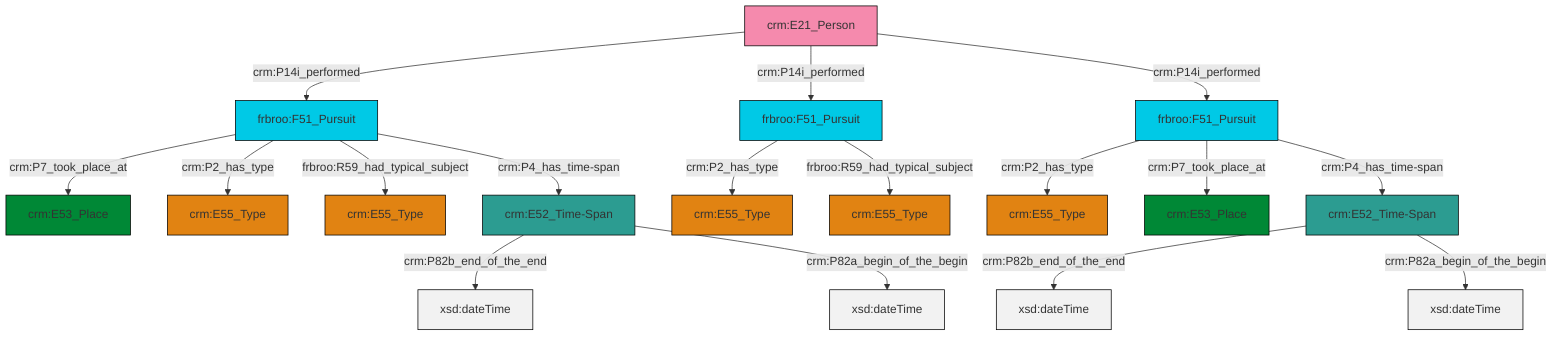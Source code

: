 graph TD
classDef Literal fill:#f2f2f2,stroke:#000000;
classDef CRM_Entity fill:#FFFFFF,stroke:#000000;
classDef Temporal_Entity fill:#00C9E6, stroke:#000000;
classDef Type fill:#E18312, stroke:#000000;
classDef Time-Span fill:#2C9C91, stroke:#000000;
classDef Appellation fill:#FFEB7F, stroke:#000000;
classDef Place fill:#008836, stroke:#000000;
classDef Persistent_Item fill:#B266B2, stroke:#000000;
classDef Conceptual_Object fill:#FFD700, stroke:#000000;
classDef Physical_Thing fill:#D2B48C, stroke:#000000;
classDef Actor fill:#f58aad, stroke:#000000;
classDef PC_Classes fill:#4ce600, stroke:#000000;
classDef Multi fill:#cccccc,stroke:#000000;

2["crm:E52_Time-Span"]:::Time-Span -->|crm:P82b_end_of_the_end| 3[xsd:dateTime]:::Literal
6["frbroo:F51_Pursuit"]:::Temporal_Entity -->|crm:P2_has_type| 4["crm:E55_Type"]:::Type
9["crm:E52_Time-Span"]:::Time-Span -->|crm:P82b_end_of_the_end| 10[xsd:dateTime]:::Literal
0["frbroo:F51_Pursuit"]:::Temporal_Entity -->|crm:P7_took_place_at| 7["crm:E53_Place"]:::Place
6["frbroo:F51_Pursuit"]:::Temporal_Entity -->|crm:P7_took_place_at| 16["crm:E53_Place"]:::Place
17["frbroo:F51_Pursuit"]:::Temporal_Entity -->|crm:P2_has_type| 14["crm:E55_Type"]:::Type
11["crm:E21_Person"]:::Actor -->|crm:P14i_performed| 0["frbroo:F51_Pursuit"]:::Temporal_Entity
0["frbroo:F51_Pursuit"]:::Temporal_Entity -->|crm:P2_has_type| 19["crm:E55_Type"]:::Type
11["crm:E21_Person"]:::Actor -->|crm:P14i_performed| 17["frbroo:F51_Pursuit"]:::Temporal_Entity
9["crm:E52_Time-Span"]:::Time-Span -->|crm:P82a_begin_of_the_begin| 21[xsd:dateTime]:::Literal
2["crm:E52_Time-Span"]:::Time-Span -->|crm:P82a_begin_of_the_begin| 22[xsd:dateTime]:::Literal
0["frbroo:F51_Pursuit"]:::Temporal_Entity -->|frbroo:R59_had_typical_subject| 23["crm:E55_Type"]:::Type
6["frbroo:F51_Pursuit"]:::Temporal_Entity -->|crm:P4_has_time-span| 2["crm:E52_Time-Span"]:::Time-Span
0["frbroo:F51_Pursuit"]:::Temporal_Entity -->|crm:P4_has_time-span| 9["crm:E52_Time-Span"]:::Time-Span
17["frbroo:F51_Pursuit"]:::Temporal_Entity -->|frbroo:R59_had_typical_subject| 28["crm:E55_Type"]:::Type
11["crm:E21_Person"]:::Actor -->|crm:P14i_performed| 6["frbroo:F51_Pursuit"]:::Temporal_Entity